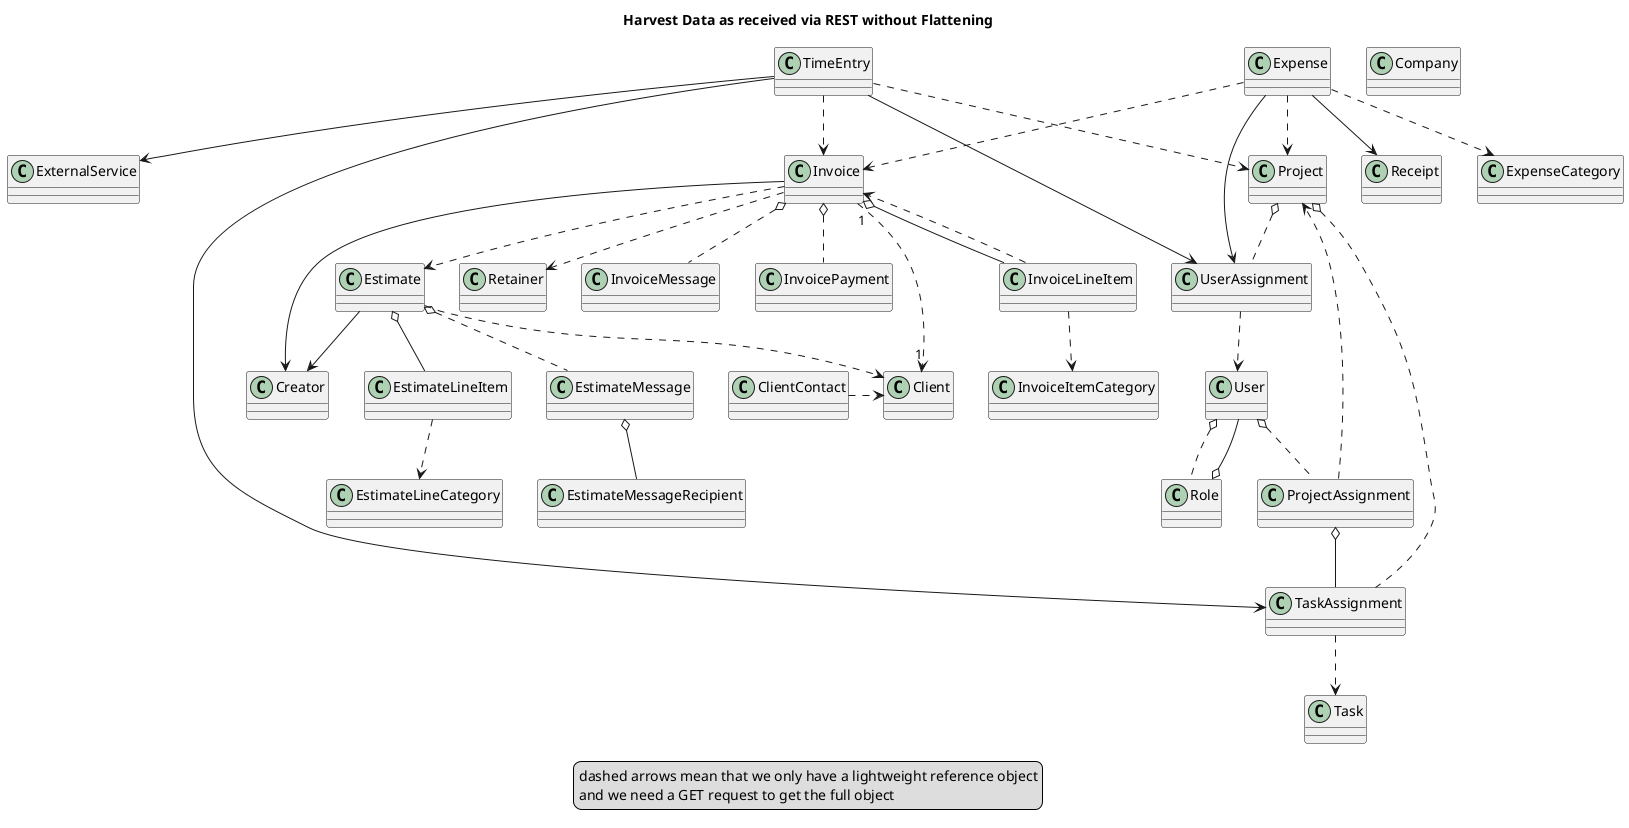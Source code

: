 @startuml
Title Harvest Data as received via REST without Flattening
class Company

Invoice "1" ..> "1" Client
Invoice o-- InvoiceLineItem
Invoice ..> Estimate
Invoice ..> Retainer
Invoice --> Creator

InvoiceLineItem ..> Invoice
InvoiceLineItem ..> InvoiceItemCategory

' by endpoint
Invoice o.. InvoiceMessage
Invoice o.. InvoicePayment


Expense ..> Project
Expense ..> ExpenseCategory
Expense --> UserAssignment
Expense --> Receipt
Expense ..> Invoice

Estimate ..> Client
Estimate o-- EstimateLineItem
Estimate --> Creator

' by endpoint
Estimate o.. EstimateMessage

EstimateLineItem ..> EstimateLineCategory

EstimateMessage o-- EstimateMessageRecipient

UserAssignment ..> User

TaskAssignment ..> Task

ClientContact .> Client

ProjectAssignment ..> Project
ProjectAssignment o-- TaskAssignment

' by endpoint
Project o.. UserAssignment
Project o.. TaskAssignment

Role o-- User
User o.. Role

' by endpoint
User o.. ProjectAssignment

TimeEntry --> UserAssignment
TimeEntry ..> Project
TimeEntry --> TaskAssignment
TimeEntry --> ExternalService
TimeEntry ..> Invoice
legend
dashed arrows mean that we only have a lightweight reference object
and we need a GET request to get the full object
end legend
@enduml
